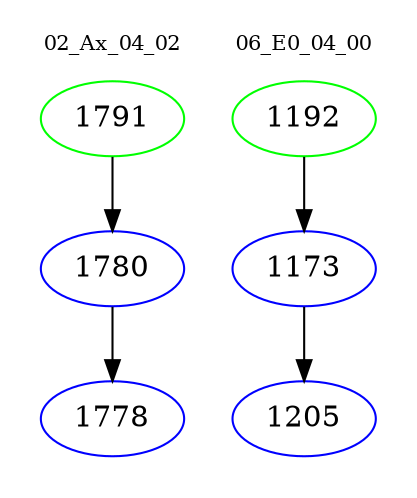 digraph{
subgraph cluster_0 {
color = white
label = "02_Ax_04_02";
fontsize=10;
T0_1791 [label="1791", color="green"]
T0_1791 -> T0_1780 [color="black"]
T0_1780 [label="1780", color="blue"]
T0_1780 -> T0_1778 [color="black"]
T0_1778 [label="1778", color="blue"]
}
subgraph cluster_1 {
color = white
label = "06_E0_04_00";
fontsize=10;
T1_1192 [label="1192", color="green"]
T1_1192 -> T1_1173 [color="black"]
T1_1173 [label="1173", color="blue"]
T1_1173 -> T1_1205 [color="black"]
T1_1205 [label="1205", color="blue"]
}
}

